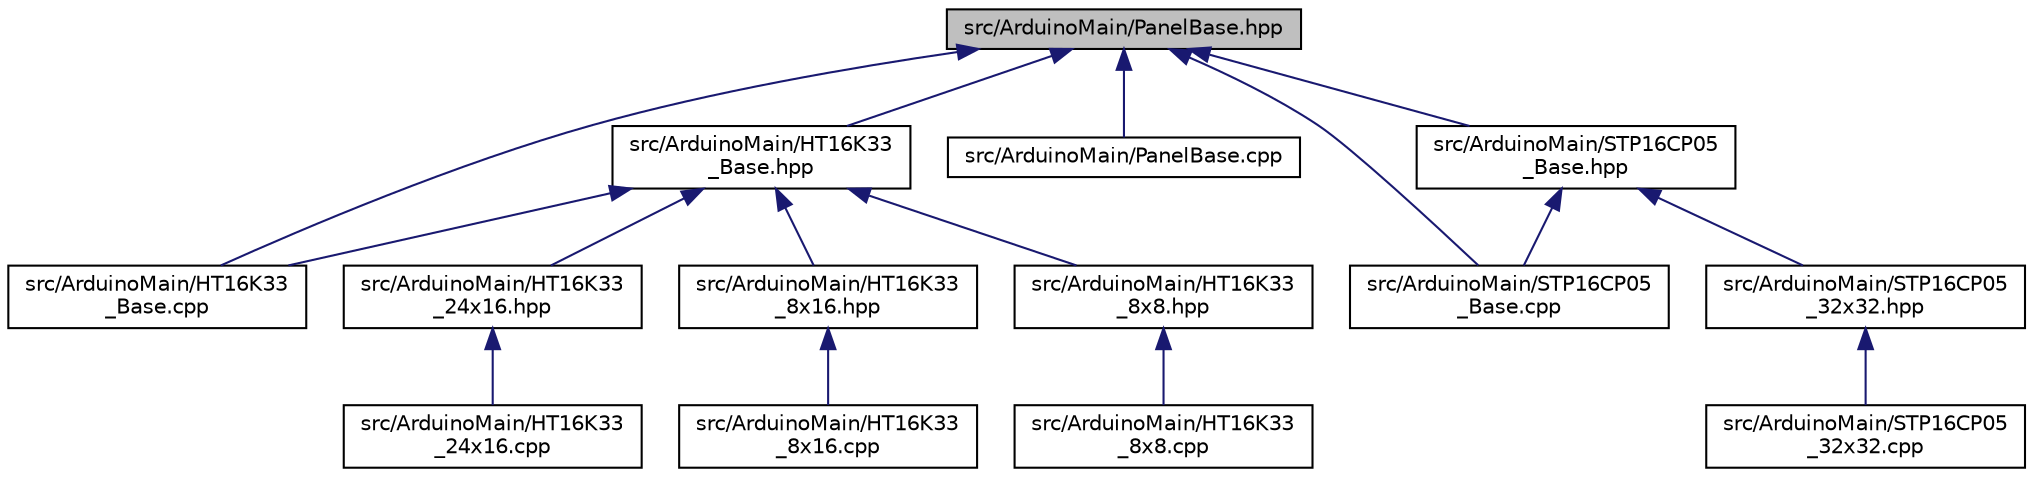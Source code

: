 digraph "src/ArduinoMain/PanelBase.hpp"
{
 // LATEX_PDF_SIZE
  edge [fontname="Helvetica",fontsize="10",labelfontname="Helvetica",labelfontsize="10"];
  node [fontname="Helvetica",fontsize="10",shape=record];
  Node1 [label="src/ArduinoMain/PanelBase.hpp",height=0.2,width=0.4,color="black", fillcolor="grey75", style="filled", fontcolor="black",tooltip="Base class of LED panel."];
  Node1 -> Node2 [dir="back",color="midnightblue",fontsize="10",style="solid",fontname="Helvetica"];
  Node2 [label="src/ArduinoMain/HT16K33\l_Base.cpp",height=0.2,width=0.4,color="black", fillcolor="white", style="filled",URL="$HT16K33__Base_8cpp.html",tooltip="Base class of HT16K33."];
  Node1 -> Node3 [dir="back",color="midnightblue",fontsize="10",style="solid",fontname="Helvetica"];
  Node3 [label="src/ArduinoMain/HT16K33\l_Base.hpp",height=0.2,width=0.4,color="black", fillcolor="white", style="filled",URL="$HT16K33__Base_8hpp.html",tooltip="Base class of HT16K33."];
  Node3 -> Node4 [dir="back",color="midnightblue",fontsize="10",style="solid",fontname="Helvetica"];
  Node4 [label="src/ArduinoMain/HT16K33\l_24x16.hpp",height=0.2,width=0.4,color="black", fillcolor="white", style="filled",URL="$HT16K33__24x16_8hpp.html",tooltip="24x16サイズのLEDパネルクラス"];
  Node4 -> Node5 [dir="back",color="midnightblue",fontsize="10",style="solid",fontname="Helvetica"];
  Node5 [label="src/ArduinoMain/HT16K33\l_24x16.cpp",height=0.2,width=0.4,color="black", fillcolor="white", style="filled",URL="$HT16K33__24x16_8cpp.html",tooltip="24x16サイズのLEDパネルクラス"];
  Node3 -> Node6 [dir="back",color="midnightblue",fontsize="10",style="solid",fontname="Helvetica"];
  Node6 [label="src/ArduinoMain/HT16K33\l_8x16.hpp",height=0.2,width=0.4,color="black", fillcolor="white", style="filled",URL="$HT16K33__8x16_8hpp.html",tooltip="8x1サイズのLEDパネルクラス"];
  Node6 -> Node7 [dir="back",color="midnightblue",fontsize="10",style="solid",fontname="Helvetica"];
  Node7 [label="src/ArduinoMain/HT16K33\l_8x16.cpp",height=0.2,width=0.4,color="black", fillcolor="white", style="filled",URL="$HT16K33__8x16_8cpp.html",tooltip="8x16サイズのLEDパネルクラス"];
  Node3 -> Node8 [dir="back",color="midnightblue",fontsize="10",style="solid",fontname="Helvetica"];
  Node8 [label="src/ArduinoMain/HT16K33\l_8x8.hpp",height=0.2,width=0.4,color="black", fillcolor="white", style="filled",URL="$HT16K33__8x8_8hpp.html",tooltip="8x8サイズのLEDパネルクラス"];
  Node8 -> Node9 [dir="back",color="midnightblue",fontsize="10",style="solid",fontname="Helvetica"];
  Node9 [label="src/ArduinoMain/HT16K33\l_8x8.cpp",height=0.2,width=0.4,color="black", fillcolor="white", style="filled",URL="$HT16K33__8x8_8cpp.html",tooltip="8x8サイズのLEDパネルクラス"];
  Node3 -> Node2 [dir="back",color="midnightblue",fontsize="10",style="solid",fontname="Helvetica"];
  Node1 -> Node10 [dir="back",color="midnightblue",fontsize="10",style="solid",fontname="Helvetica"];
  Node10 [label="src/ArduinoMain/PanelBase.cpp",height=0.2,width=0.4,color="black", fillcolor="white", style="filled",URL="$PanelBase_8cpp.html",tooltip="Base class of LED panel."];
  Node1 -> Node11 [dir="back",color="midnightblue",fontsize="10",style="solid",fontname="Helvetica"];
  Node11 [label="src/ArduinoMain/STP16CP05\l_Base.cpp",height=0.2,width=0.4,color="black", fillcolor="white", style="filled",URL="$STP16CP05__Base_8cpp.html",tooltip="Base class of STP16CP05."];
  Node1 -> Node12 [dir="back",color="midnightblue",fontsize="10",style="solid",fontname="Helvetica"];
  Node12 [label="src/ArduinoMain/STP16CP05\l_Base.hpp",height=0.2,width=0.4,color="black", fillcolor="white", style="filled",URL="$STP16CP05__Base_8hpp.html",tooltip="Base class of STP16CP05."];
  Node12 -> Node13 [dir="back",color="midnightblue",fontsize="10",style="solid",fontname="Helvetica"];
  Node13 [label="src/ArduinoMain/STP16CP05\l_32x32.hpp",height=0.2,width=0.4,color="black", fillcolor="white", style="filled",URL="$STP16CP05__32x32_8hpp.html",tooltip="32x32サイズのLEDパネルクラス"];
  Node13 -> Node14 [dir="back",color="midnightblue",fontsize="10",style="solid",fontname="Helvetica"];
  Node14 [label="src/ArduinoMain/STP16CP05\l_32x32.cpp",height=0.2,width=0.4,color="black", fillcolor="white", style="filled",URL="$STP16CP05__32x32_8cpp.html",tooltip="32x32サイズのLEDパネルクラス"];
  Node12 -> Node11 [dir="back",color="midnightblue",fontsize="10",style="solid",fontname="Helvetica"];
}
